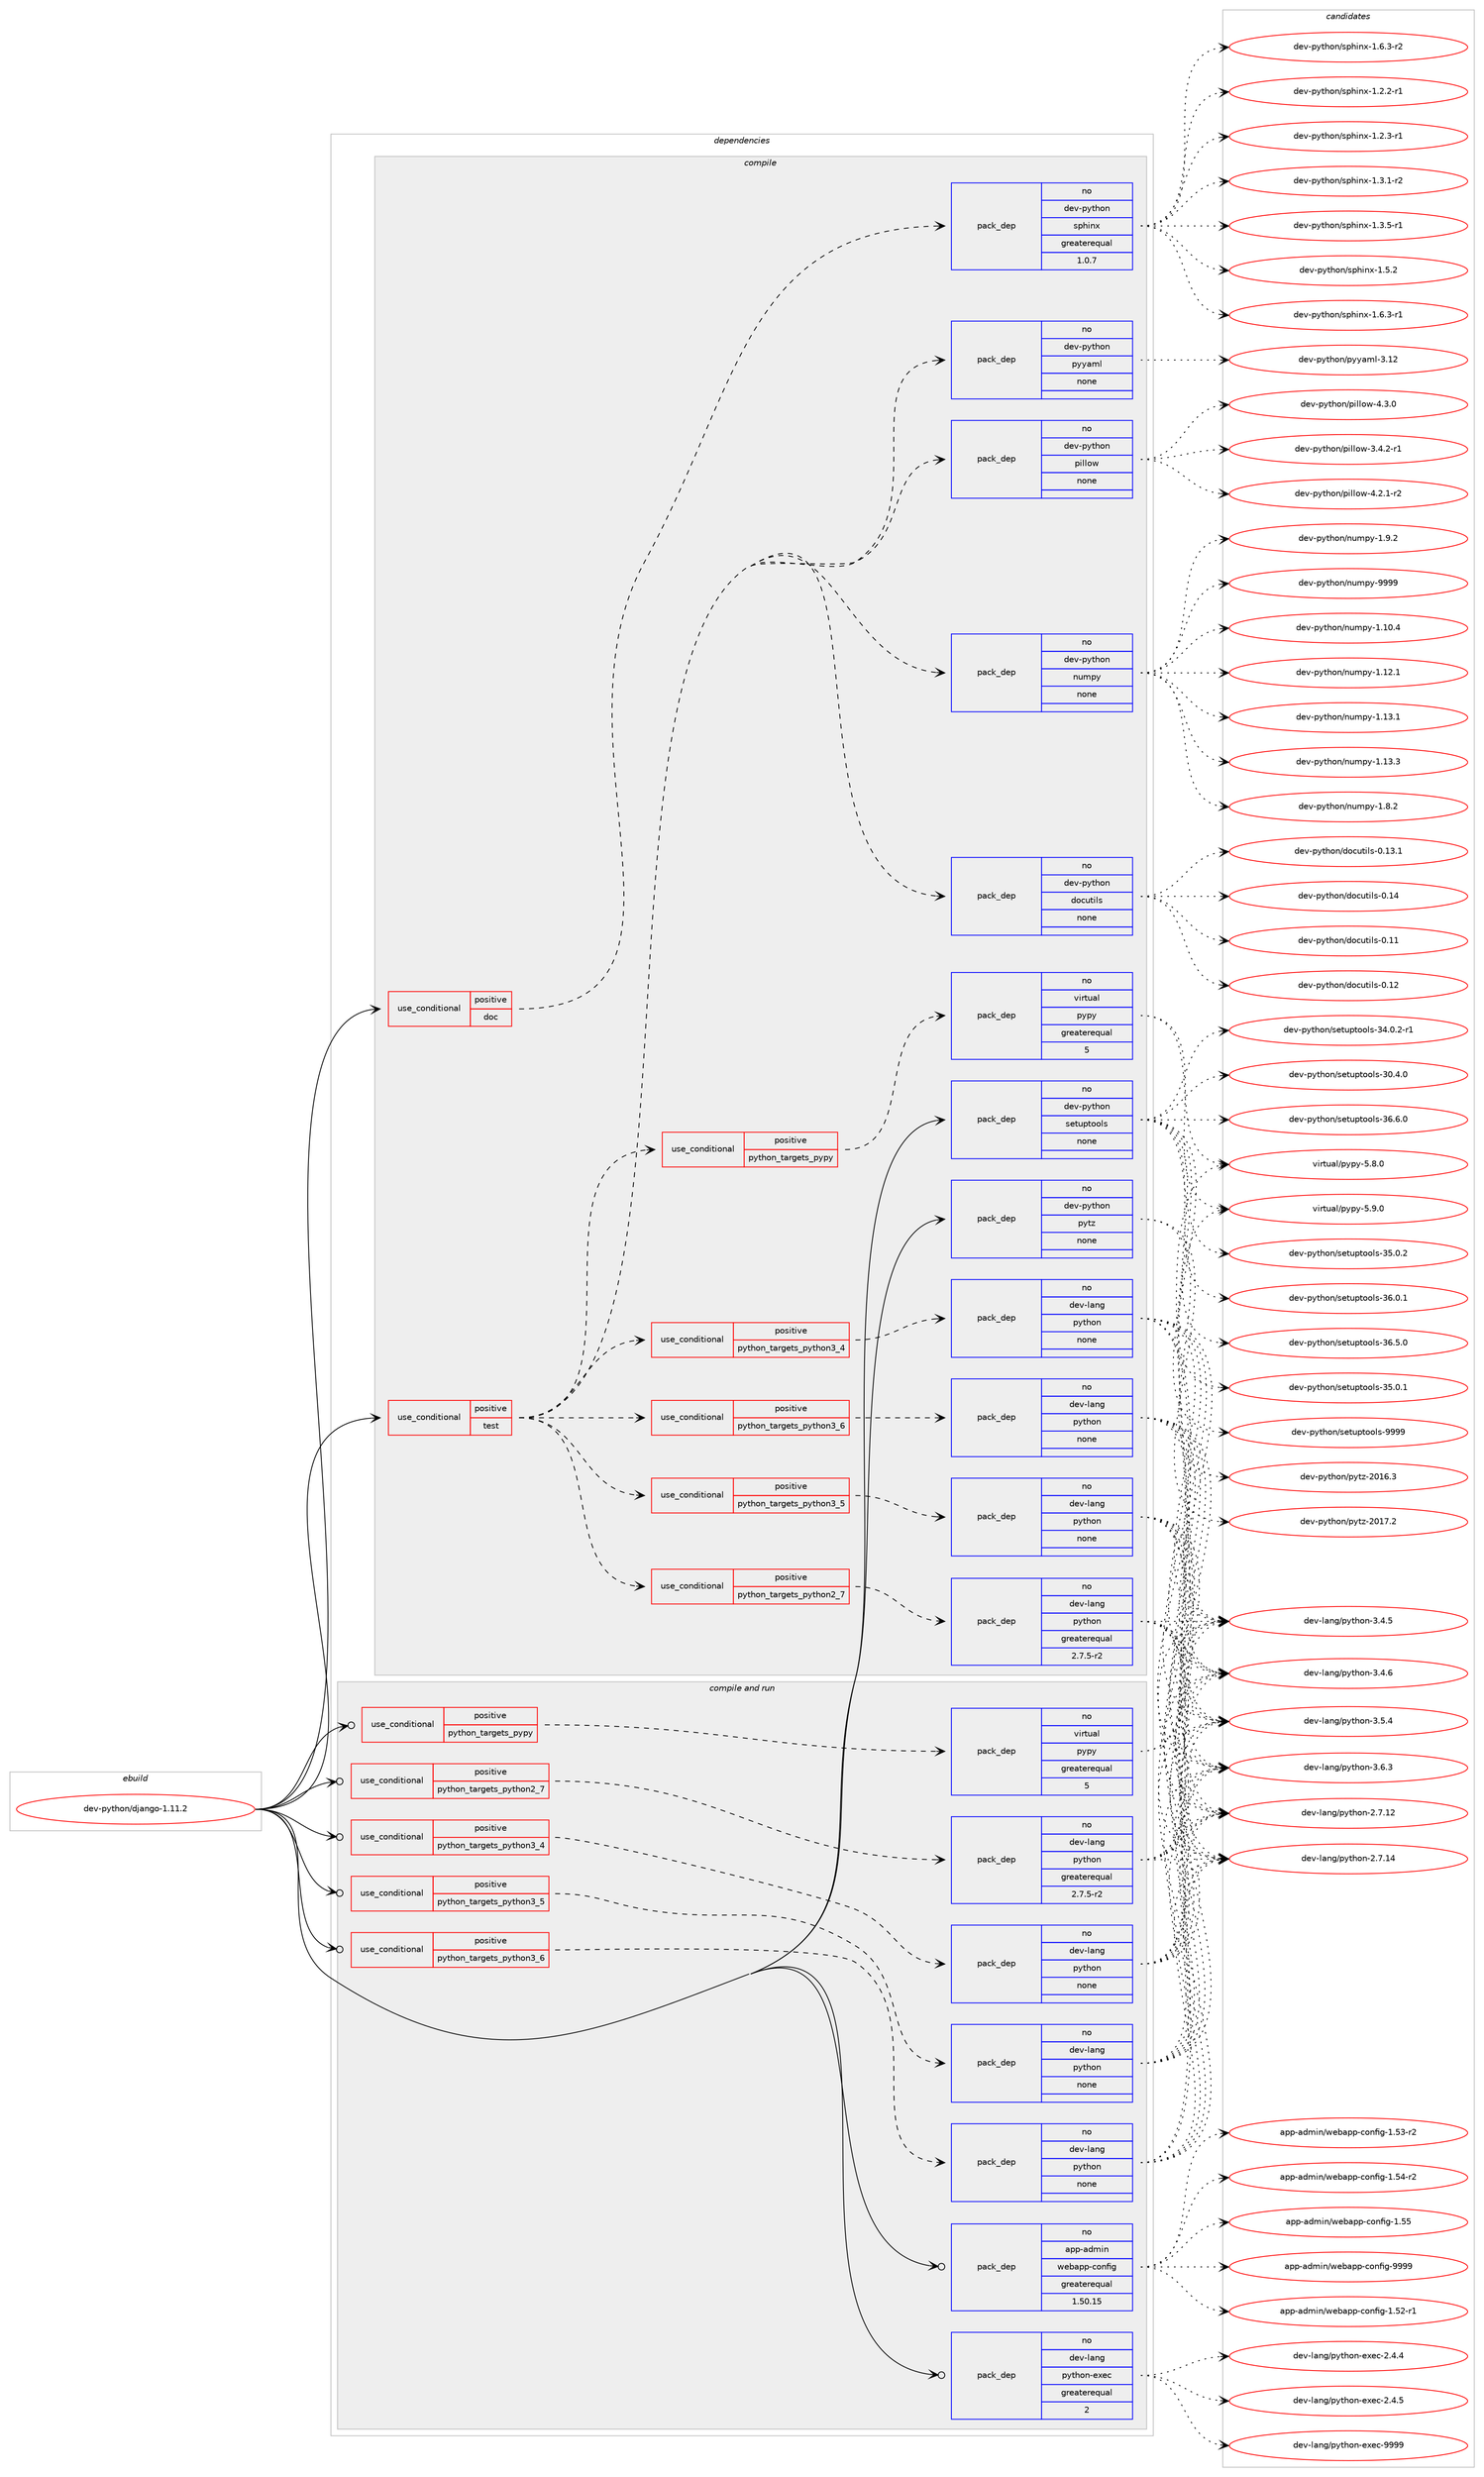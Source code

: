 digraph prolog {

# *************
# Graph options
# *************

newrank=true;
concentrate=true;
compound=true;
graph [rankdir=LR,fontname=Helvetica,fontsize=10,ranksep=1.5];#, ranksep=2.5, nodesep=0.2];
edge  [arrowhead=vee];
node  [fontname=Helvetica,fontsize=10];

# **********
# The ebuild
# **********

subgraph cluster_leftcol {
color=gray;
rank=same;
label=<<i>ebuild</i>>;
id [label="dev-python/django-1.11.2", color=red, width=4, href="../dev-python/django-1.11.2.svg"];
}

# ****************
# The dependencies
# ****************

subgraph cluster_midcol {
color=gray;
label=<<i>dependencies</i>>;
subgraph cluster_compile {
fillcolor="#eeeeee";
style=filled;
label=<<i>compile</i>>;
subgraph cond31590 {
dependency153429 [label=<<TABLE BORDER="0" CELLBORDER="1" CELLSPACING="0" CELLPADDING="4"><TR><TD ROWSPAN="3" CELLPADDING="10">use_conditional</TD></TR><TR><TD>positive</TD></TR><TR><TD>doc</TD></TR></TABLE>>, shape=none, color=red];
subgraph pack118007 {
dependency153430 [label=<<TABLE BORDER="0" CELLBORDER="1" CELLSPACING="0" CELLPADDING="4" WIDTH="220"><TR><TD ROWSPAN="6" CELLPADDING="30">pack_dep</TD></TR><TR><TD WIDTH="110">no</TD></TR><TR><TD>dev-python</TD></TR><TR><TD>sphinx</TD></TR><TR><TD>greaterequal</TD></TR><TR><TD>1.0.7</TD></TR></TABLE>>, shape=none, color=blue];
}
dependency153429:e -> dependency153430:w [weight=20,style="dashed",arrowhead="vee"];
}
id:e -> dependency153429:w [weight=20,style="solid",arrowhead="vee"];
subgraph cond31591 {
dependency153431 [label=<<TABLE BORDER="0" CELLBORDER="1" CELLSPACING="0" CELLPADDING="4"><TR><TD ROWSPAN="3" CELLPADDING="10">use_conditional</TD></TR><TR><TD>positive</TD></TR><TR><TD>test</TD></TR></TABLE>>, shape=none, color=red];
subgraph cond31592 {
dependency153432 [label=<<TABLE BORDER="0" CELLBORDER="1" CELLSPACING="0" CELLPADDING="4"><TR><TD ROWSPAN="3" CELLPADDING="10">use_conditional</TD></TR><TR><TD>positive</TD></TR><TR><TD>python_targets_pypy</TD></TR></TABLE>>, shape=none, color=red];
subgraph pack118008 {
dependency153433 [label=<<TABLE BORDER="0" CELLBORDER="1" CELLSPACING="0" CELLPADDING="4" WIDTH="220"><TR><TD ROWSPAN="6" CELLPADDING="30">pack_dep</TD></TR><TR><TD WIDTH="110">no</TD></TR><TR><TD>virtual</TD></TR><TR><TD>pypy</TD></TR><TR><TD>greaterequal</TD></TR><TR><TD>5</TD></TR></TABLE>>, shape=none, color=blue];
}
dependency153432:e -> dependency153433:w [weight=20,style="dashed",arrowhead="vee"];
}
dependency153431:e -> dependency153432:w [weight=20,style="dashed",arrowhead="vee"];
subgraph cond31593 {
dependency153434 [label=<<TABLE BORDER="0" CELLBORDER="1" CELLSPACING="0" CELLPADDING="4"><TR><TD ROWSPAN="3" CELLPADDING="10">use_conditional</TD></TR><TR><TD>positive</TD></TR><TR><TD>python_targets_python2_7</TD></TR></TABLE>>, shape=none, color=red];
subgraph pack118009 {
dependency153435 [label=<<TABLE BORDER="0" CELLBORDER="1" CELLSPACING="0" CELLPADDING="4" WIDTH="220"><TR><TD ROWSPAN="6" CELLPADDING="30">pack_dep</TD></TR><TR><TD WIDTH="110">no</TD></TR><TR><TD>dev-lang</TD></TR><TR><TD>python</TD></TR><TR><TD>greaterequal</TD></TR><TR><TD>2.7.5-r2</TD></TR></TABLE>>, shape=none, color=blue];
}
dependency153434:e -> dependency153435:w [weight=20,style="dashed",arrowhead="vee"];
}
dependency153431:e -> dependency153434:w [weight=20,style="dashed",arrowhead="vee"];
subgraph cond31594 {
dependency153436 [label=<<TABLE BORDER="0" CELLBORDER="1" CELLSPACING="0" CELLPADDING="4"><TR><TD ROWSPAN="3" CELLPADDING="10">use_conditional</TD></TR><TR><TD>positive</TD></TR><TR><TD>python_targets_python3_4</TD></TR></TABLE>>, shape=none, color=red];
subgraph pack118010 {
dependency153437 [label=<<TABLE BORDER="0" CELLBORDER="1" CELLSPACING="0" CELLPADDING="4" WIDTH="220"><TR><TD ROWSPAN="6" CELLPADDING="30">pack_dep</TD></TR><TR><TD WIDTH="110">no</TD></TR><TR><TD>dev-lang</TD></TR><TR><TD>python</TD></TR><TR><TD>none</TD></TR><TR><TD></TD></TR></TABLE>>, shape=none, color=blue];
}
dependency153436:e -> dependency153437:w [weight=20,style="dashed",arrowhead="vee"];
}
dependency153431:e -> dependency153436:w [weight=20,style="dashed",arrowhead="vee"];
subgraph cond31595 {
dependency153438 [label=<<TABLE BORDER="0" CELLBORDER="1" CELLSPACING="0" CELLPADDING="4"><TR><TD ROWSPAN="3" CELLPADDING="10">use_conditional</TD></TR><TR><TD>positive</TD></TR><TR><TD>python_targets_python3_5</TD></TR></TABLE>>, shape=none, color=red];
subgraph pack118011 {
dependency153439 [label=<<TABLE BORDER="0" CELLBORDER="1" CELLSPACING="0" CELLPADDING="4" WIDTH="220"><TR><TD ROWSPAN="6" CELLPADDING="30">pack_dep</TD></TR><TR><TD WIDTH="110">no</TD></TR><TR><TD>dev-lang</TD></TR><TR><TD>python</TD></TR><TR><TD>none</TD></TR><TR><TD></TD></TR></TABLE>>, shape=none, color=blue];
}
dependency153438:e -> dependency153439:w [weight=20,style="dashed",arrowhead="vee"];
}
dependency153431:e -> dependency153438:w [weight=20,style="dashed",arrowhead="vee"];
subgraph cond31596 {
dependency153440 [label=<<TABLE BORDER="0" CELLBORDER="1" CELLSPACING="0" CELLPADDING="4"><TR><TD ROWSPAN="3" CELLPADDING="10">use_conditional</TD></TR><TR><TD>positive</TD></TR><TR><TD>python_targets_python3_6</TD></TR></TABLE>>, shape=none, color=red];
subgraph pack118012 {
dependency153441 [label=<<TABLE BORDER="0" CELLBORDER="1" CELLSPACING="0" CELLPADDING="4" WIDTH="220"><TR><TD ROWSPAN="6" CELLPADDING="30">pack_dep</TD></TR><TR><TD WIDTH="110">no</TD></TR><TR><TD>dev-lang</TD></TR><TR><TD>python</TD></TR><TR><TD>none</TD></TR><TR><TD></TD></TR></TABLE>>, shape=none, color=blue];
}
dependency153440:e -> dependency153441:w [weight=20,style="dashed",arrowhead="vee"];
}
dependency153431:e -> dependency153440:w [weight=20,style="dashed",arrowhead="vee"];
subgraph pack118013 {
dependency153442 [label=<<TABLE BORDER="0" CELLBORDER="1" CELLSPACING="0" CELLPADDING="4" WIDTH="220"><TR><TD ROWSPAN="6" CELLPADDING="30">pack_dep</TD></TR><TR><TD WIDTH="110">no</TD></TR><TR><TD>dev-python</TD></TR><TR><TD>docutils</TD></TR><TR><TD>none</TD></TR><TR><TD></TD></TR></TABLE>>, shape=none, color=blue];
}
dependency153431:e -> dependency153442:w [weight=20,style="dashed",arrowhead="vee"];
subgraph pack118014 {
dependency153443 [label=<<TABLE BORDER="0" CELLBORDER="1" CELLSPACING="0" CELLPADDING="4" WIDTH="220"><TR><TD ROWSPAN="6" CELLPADDING="30">pack_dep</TD></TR><TR><TD WIDTH="110">no</TD></TR><TR><TD>dev-python</TD></TR><TR><TD>numpy</TD></TR><TR><TD>none</TD></TR><TR><TD></TD></TR></TABLE>>, shape=none, color=blue];
}
dependency153431:e -> dependency153443:w [weight=20,style="dashed",arrowhead="vee"];
subgraph pack118015 {
dependency153444 [label=<<TABLE BORDER="0" CELLBORDER="1" CELLSPACING="0" CELLPADDING="4" WIDTH="220"><TR><TD ROWSPAN="6" CELLPADDING="30">pack_dep</TD></TR><TR><TD WIDTH="110">no</TD></TR><TR><TD>dev-python</TD></TR><TR><TD>pillow</TD></TR><TR><TD>none</TD></TR><TR><TD></TD></TR></TABLE>>, shape=none, color=blue];
}
dependency153431:e -> dependency153444:w [weight=20,style="dashed",arrowhead="vee"];
subgraph pack118016 {
dependency153445 [label=<<TABLE BORDER="0" CELLBORDER="1" CELLSPACING="0" CELLPADDING="4" WIDTH="220"><TR><TD ROWSPAN="6" CELLPADDING="30">pack_dep</TD></TR><TR><TD WIDTH="110">no</TD></TR><TR><TD>dev-python</TD></TR><TR><TD>pyyaml</TD></TR><TR><TD>none</TD></TR><TR><TD></TD></TR></TABLE>>, shape=none, color=blue];
}
dependency153431:e -> dependency153445:w [weight=20,style="dashed",arrowhead="vee"];
}
id:e -> dependency153431:w [weight=20,style="solid",arrowhead="vee"];
subgraph pack118017 {
dependency153446 [label=<<TABLE BORDER="0" CELLBORDER="1" CELLSPACING="0" CELLPADDING="4" WIDTH="220"><TR><TD ROWSPAN="6" CELLPADDING="30">pack_dep</TD></TR><TR><TD WIDTH="110">no</TD></TR><TR><TD>dev-python</TD></TR><TR><TD>pytz</TD></TR><TR><TD>none</TD></TR><TR><TD></TD></TR></TABLE>>, shape=none, color=blue];
}
id:e -> dependency153446:w [weight=20,style="solid",arrowhead="vee"];
subgraph pack118018 {
dependency153447 [label=<<TABLE BORDER="0" CELLBORDER="1" CELLSPACING="0" CELLPADDING="4" WIDTH="220"><TR><TD ROWSPAN="6" CELLPADDING="30">pack_dep</TD></TR><TR><TD WIDTH="110">no</TD></TR><TR><TD>dev-python</TD></TR><TR><TD>setuptools</TD></TR><TR><TD>none</TD></TR><TR><TD></TD></TR></TABLE>>, shape=none, color=blue];
}
id:e -> dependency153447:w [weight=20,style="solid",arrowhead="vee"];
}
subgraph cluster_compileandrun {
fillcolor="#eeeeee";
style=filled;
label=<<i>compile and run</i>>;
subgraph cond31597 {
dependency153448 [label=<<TABLE BORDER="0" CELLBORDER="1" CELLSPACING="0" CELLPADDING="4"><TR><TD ROWSPAN="3" CELLPADDING="10">use_conditional</TD></TR><TR><TD>positive</TD></TR><TR><TD>python_targets_pypy</TD></TR></TABLE>>, shape=none, color=red];
subgraph pack118019 {
dependency153449 [label=<<TABLE BORDER="0" CELLBORDER="1" CELLSPACING="0" CELLPADDING="4" WIDTH="220"><TR><TD ROWSPAN="6" CELLPADDING="30">pack_dep</TD></TR><TR><TD WIDTH="110">no</TD></TR><TR><TD>virtual</TD></TR><TR><TD>pypy</TD></TR><TR><TD>greaterequal</TD></TR><TR><TD>5</TD></TR></TABLE>>, shape=none, color=blue];
}
dependency153448:e -> dependency153449:w [weight=20,style="dashed",arrowhead="vee"];
}
id:e -> dependency153448:w [weight=20,style="solid",arrowhead="odotvee"];
subgraph cond31598 {
dependency153450 [label=<<TABLE BORDER="0" CELLBORDER="1" CELLSPACING="0" CELLPADDING="4"><TR><TD ROWSPAN="3" CELLPADDING="10">use_conditional</TD></TR><TR><TD>positive</TD></TR><TR><TD>python_targets_python2_7</TD></TR></TABLE>>, shape=none, color=red];
subgraph pack118020 {
dependency153451 [label=<<TABLE BORDER="0" CELLBORDER="1" CELLSPACING="0" CELLPADDING="4" WIDTH="220"><TR><TD ROWSPAN="6" CELLPADDING="30">pack_dep</TD></TR><TR><TD WIDTH="110">no</TD></TR><TR><TD>dev-lang</TD></TR><TR><TD>python</TD></TR><TR><TD>greaterequal</TD></TR><TR><TD>2.7.5-r2</TD></TR></TABLE>>, shape=none, color=blue];
}
dependency153450:e -> dependency153451:w [weight=20,style="dashed",arrowhead="vee"];
}
id:e -> dependency153450:w [weight=20,style="solid",arrowhead="odotvee"];
subgraph cond31599 {
dependency153452 [label=<<TABLE BORDER="0" CELLBORDER="1" CELLSPACING="0" CELLPADDING="4"><TR><TD ROWSPAN="3" CELLPADDING="10">use_conditional</TD></TR><TR><TD>positive</TD></TR><TR><TD>python_targets_python3_4</TD></TR></TABLE>>, shape=none, color=red];
subgraph pack118021 {
dependency153453 [label=<<TABLE BORDER="0" CELLBORDER="1" CELLSPACING="0" CELLPADDING="4" WIDTH="220"><TR><TD ROWSPAN="6" CELLPADDING="30">pack_dep</TD></TR><TR><TD WIDTH="110">no</TD></TR><TR><TD>dev-lang</TD></TR><TR><TD>python</TD></TR><TR><TD>none</TD></TR><TR><TD></TD></TR></TABLE>>, shape=none, color=blue];
}
dependency153452:e -> dependency153453:w [weight=20,style="dashed",arrowhead="vee"];
}
id:e -> dependency153452:w [weight=20,style="solid",arrowhead="odotvee"];
subgraph cond31600 {
dependency153454 [label=<<TABLE BORDER="0" CELLBORDER="1" CELLSPACING="0" CELLPADDING="4"><TR><TD ROWSPAN="3" CELLPADDING="10">use_conditional</TD></TR><TR><TD>positive</TD></TR><TR><TD>python_targets_python3_5</TD></TR></TABLE>>, shape=none, color=red];
subgraph pack118022 {
dependency153455 [label=<<TABLE BORDER="0" CELLBORDER="1" CELLSPACING="0" CELLPADDING="4" WIDTH="220"><TR><TD ROWSPAN="6" CELLPADDING="30">pack_dep</TD></TR><TR><TD WIDTH="110">no</TD></TR><TR><TD>dev-lang</TD></TR><TR><TD>python</TD></TR><TR><TD>none</TD></TR><TR><TD></TD></TR></TABLE>>, shape=none, color=blue];
}
dependency153454:e -> dependency153455:w [weight=20,style="dashed",arrowhead="vee"];
}
id:e -> dependency153454:w [weight=20,style="solid",arrowhead="odotvee"];
subgraph cond31601 {
dependency153456 [label=<<TABLE BORDER="0" CELLBORDER="1" CELLSPACING="0" CELLPADDING="4"><TR><TD ROWSPAN="3" CELLPADDING="10">use_conditional</TD></TR><TR><TD>positive</TD></TR><TR><TD>python_targets_python3_6</TD></TR></TABLE>>, shape=none, color=red];
subgraph pack118023 {
dependency153457 [label=<<TABLE BORDER="0" CELLBORDER="1" CELLSPACING="0" CELLPADDING="4" WIDTH="220"><TR><TD ROWSPAN="6" CELLPADDING="30">pack_dep</TD></TR><TR><TD WIDTH="110">no</TD></TR><TR><TD>dev-lang</TD></TR><TR><TD>python</TD></TR><TR><TD>none</TD></TR><TR><TD></TD></TR></TABLE>>, shape=none, color=blue];
}
dependency153456:e -> dependency153457:w [weight=20,style="dashed",arrowhead="vee"];
}
id:e -> dependency153456:w [weight=20,style="solid",arrowhead="odotvee"];
subgraph pack118024 {
dependency153458 [label=<<TABLE BORDER="0" CELLBORDER="1" CELLSPACING="0" CELLPADDING="4" WIDTH="220"><TR><TD ROWSPAN="6" CELLPADDING="30">pack_dep</TD></TR><TR><TD WIDTH="110">no</TD></TR><TR><TD>app-admin</TD></TR><TR><TD>webapp-config</TD></TR><TR><TD>greaterequal</TD></TR><TR><TD>1.50.15</TD></TR></TABLE>>, shape=none, color=blue];
}
id:e -> dependency153458:w [weight=20,style="solid",arrowhead="odotvee"];
subgraph pack118025 {
dependency153459 [label=<<TABLE BORDER="0" CELLBORDER="1" CELLSPACING="0" CELLPADDING="4" WIDTH="220"><TR><TD ROWSPAN="6" CELLPADDING="30">pack_dep</TD></TR><TR><TD WIDTH="110">no</TD></TR><TR><TD>dev-lang</TD></TR><TR><TD>python-exec</TD></TR><TR><TD>greaterequal</TD></TR><TR><TD>2</TD></TR></TABLE>>, shape=none, color=blue];
}
id:e -> dependency153459:w [weight=20,style="solid",arrowhead="odotvee"];
}
subgraph cluster_run {
fillcolor="#eeeeee";
style=filled;
label=<<i>run</i>>;
}
}

# **************
# The candidates
# **************

subgraph cluster_choices {
rank=same;
color=gray;
label=<<i>candidates</i>>;

subgraph choice118007 {
color=black;
nodesep=1;
choice10010111845112121116104111110471151121041051101204549465046504511449 [label="dev-python/sphinx-1.2.2-r1", color=red, width=4,href="../dev-python/sphinx-1.2.2-r1.svg"];
choice10010111845112121116104111110471151121041051101204549465046514511449 [label="dev-python/sphinx-1.2.3-r1", color=red, width=4,href="../dev-python/sphinx-1.2.3-r1.svg"];
choice10010111845112121116104111110471151121041051101204549465146494511450 [label="dev-python/sphinx-1.3.1-r2", color=red, width=4,href="../dev-python/sphinx-1.3.1-r2.svg"];
choice10010111845112121116104111110471151121041051101204549465146534511449 [label="dev-python/sphinx-1.3.5-r1", color=red, width=4,href="../dev-python/sphinx-1.3.5-r1.svg"];
choice1001011184511212111610411111047115112104105110120454946534650 [label="dev-python/sphinx-1.5.2", color=red, width=4,href="../dev-python/sphinx-1.5.2.svg"];
choice10010111845112121116104111110471151121041051101204549465446514511449 [label="dev-python/sphinx-1.6.3-r1", color=red, width=4,href="../dev-python/sphinx-1.6.3-r1.svg"];
choice10010111845112121116104111110471151121041051101204549465446514511450 [label="dev-python/sphinx-1.6.3-r2", color=red, width=4,href="../dev-python/sphinx-1.6.3-r2.svg"];
dependency153430:e -> choice10010111845112121116104111110471151121041051101204549465046504511449:w [style=dotted,weight="100"];
dependency153430:e -> choice10010111845112121116104111110471151121041051101204549465046514511449:w [style=dotted,weight="100"];
dependency153430:e -> choice10010111845112121116104111110471151121041051101204549465146494511450:w [style=dotted,weight="100"];
dependency153430:e -> choice10010111845112121116104111110471151121041051101204549465146534511449:w [style=dotted,weight="100"];
dependency153430:e -> choice1001011184511212111610411111047115112104105110120454946534650:w [style=dotted,weight="100"];
dependency153430:e -> choice10010111845112121116104111110471151121041051101204549465446514511449:w [style=dotted,weight="100"];
dependency153430:e -> choice10010111845112121116104111110471151121041051101204549465446514511450:w [style=dotted,weight="100"];
}
subgraph choice118008 {
color=black;
nodesep=1;
choice1181051141161179710847112121112121455346564648 [label="virtual/pypy-5.8.0", color=red, width=4,href="../virtual/pypy-5.8.0.svg"];
choice1181051141161179710847112121112121455346574648 [label="virtual/pypy-5.9.0", color=red, width=4,href="../virtual/pypy-5.9.0.svg"];
dependency153433:e -> choice1181051141161179710847112121112121455346564648:w [style=dotted,weight="100"];
dependency153433:e -> choice1181051141161179710847112121112121455346574648:w [style=dotted,weight="100"];
}
subgraph choice118009 {
color=black;
nodesep=1;
choice10010111845108971101034711212111610411111045504655464950 [label="dev-lang/python-2.7.12", color=red, width=4,href="../dev-lang/python-2.7.12.svg"];
choice10010111845108971101034711212111610411111045504655464952 [label="dev-lang/python-2.7.14", color=red, width=4,href="../dev-lang/python-2.7.14.svg"];
choice100101118451089711010347112121116104111110455146524653 [label="dev-lang/python-3.4.5", color=red, width=4,href="../dev-lang/python-3.4.5.svg"];
choice100101118451089711010347112121116104111110455146524654 [label="dev-lang/python-3.4.6", color=red, width=4,href="../dev-lang/python-3.4.6.svg"];
choice100101118451089711010347112121116104111110455146534652 [label="dev-lang/python-3.5.4", color=red, width=4,href="../dev-lang/python-3.5.4.svg"];
choice100101118451089711010347112121116104111110455146544651 [label="dev-lang/python-3.6.3", color=red, width=4,href="../dev-lang/python-3.6.3.svg"];
dependency153435:e -> choice10010111845108971101034711212111610411111045504655464950:w [style=dotted,weight="100"];
dependency153435:e -> choice10010111845108971101034711212111610411111045504655464952:w [style=dotted,weight="100"];
dependency153435:e -> choice100101118451089711010347112121116104111110455146524653:w [style=dotted,weight="100"];
dependency153435:e -> choice100101118451089711010347112121116104111110455146524654:w [style=dotted,weight="100"];
dependency153435:e -> choice100101118451089711010347112121116104111110455146534652:w [style=dotted,weight="100"];
dependency153435:e -> choice100101118451089711010347112121116104111110455146544651:w [style=dotted,weight="100"];
}
subgraph choice118010 {
color=black;
nodesep=1;
choice10010111845108971101034711212111610411111045504655464950 [label="dev-lang/python-2.7.12", color=red, width=4,href="../dev-lang/python-2.7.12.svg"];
choice10010111845108971101034711212111610411111045504655464952 [label="dev-lang/python-2.7.14", color=red, width=4,href="../dev-lang/python-2.7.14.svg"];
choice100101118451089711010347112121116104111110455146524653 [label="dev-lang/python-3.4.5", color=red, width=4,href="../dev-lang/python-3.4.5.svg"];
choice100101118451089711010347112121116104111110455146524654 [label="dev-lang/python-3.4.6", color=red, width=4,href="../dev-lang/python-3.4.6.svg"];
choice100101118451089711010347112121116104111110455146534652 [label="dev-lang/python-3.5.4", color=red, width=4,href="../dev-lang/python-3.5.4.svg"];
choice100101118451089711010347112121116104111110455146544651 [label="dev-lang/python-3.6.3", color=red, width=4,href="../dev-lang/python-3.6.3.svg"];
dependency153437:e -> choice10010111845108971101034711212111610411111045504655464950:w [style=dotted,weight="100"];
dependency153437:e -> choice10010111845108971101034711212111610411111045504655464952:w [style=dotted,weight="100"];
dependency153437:e -> choice100101118451089711010347112121116104111110455146524653:w [style=dotted,weight="100"];
dependency153437:e -> choice100101118451089711010347112121116104111110455146524654:w [style=dotted,weight="100"];
dependency153437:e -> choice100101118451089711010347112121116104111110455146534652:w [style=dotted,weight="100"];
dependency153437:e -> choice100101118451089711010347112121116104111110455146544651:w [style=dotted,weight="100"];
}
subgraph choice118011 {
color=black;
nodesep=1;
choice10010111845108971101034711212111610411111045504655464950 [label="dev-lang/python-2.7.12", color=red, width=4,href="../dev-lang/python-2.7.12.svg"];
choice10010111845108971101034711212111610411111045504655464952 [label="dev-lang/python-2.7.14", color=red, width=4,href="../dev-lang/python-2.7.14.svg"];
choice100101118451089711010347112121116104111110455146524653 [label="dev-lang/python-3.4.5", color=red, width=4,href="../dev-lang/python-3.4.5.svg"];
choice100101118451089711010347112121116104111110455146524654 [label="dev-lang/python-3.4.6", color=red, width=4,href="../dev-lang/python-3.4.6.svg"];
choice100101118451089711010347112121116104111110455146534652 [label="dev-lang/python-3.5.4", color=red, width=4,href="../dev-lang/python-3.5.4.svg"];
choice100101118451089711010347112121116104111110455146544651 [label="dev-lang/python-3.6.3", color=red, width=4,href="../dev-lang/python-3.6.3.svg"];
dependency153439:e -> choice10010111845108971101034711212111610411111045504655464950:w [style=dotted,weight="100"];
dependency153439:e -> choice10010111845108971101034711212111610411111045504655464952:w [style=dotted,weight="100"];
dependency153439:e -> choice100101118451089711010347112121116104111110455146524653:w [style=dotted,weight="100"];
dependency153439:e -> choice100101118451089711010347112121116104111110455146524654:w [style=dotted,weight="100"];
dependency153439:e -> choice100101118451089711010347112121116104111110455146534652:w [style=dotted,weight="100"];
dependency153439:e -> choice100101118451089711010347112121116104111110455146544651:w [style=dotted,weight="100"];
}
subgraph choice118012 {
color=black;
nodesep=1;
choice10010111845108971101034711212111610411111045504655464950 [label="dev-lang/python-2.7.12", color=red, width=4,href="../dev-lang/python-2.7.12.svg"];
choice10010111845108971101034711212111610411111045504655464952 [label="dev-lang/python-2.7.14", color=red, width=4,href="../dev-lang/python-2.7.14.svg"];
choice100101118451089711010347112121116104111110455146524653 [label="dev-lang/python-3.4.5", color=red, width=4,href="../dev-lang/python-3.4.5.svg"];
choice100101118451089711010347112121116104111110455146524654 [label="dev-lang/python-3.4.6", color=red, width=4,href="../dev-lang/python-3.4.6.svg"];
choice100101118451089711010347112121116104111110455146534652 [label="dev-lang/python-3.5.4", color=red, width=4,href="../dev-lang/python-3.5.4.svg"];
choice100101118451089711010347112121116104111110455146544651 [label="dev-lang/python-3.6.3", color=red, width=4,href="../dev-lang/python-3.6.3.svg"];
dependency153441:e -> choice10010111845108971101034711212111610411111045504655464950:w [style=dotted,weight="100"];
dependency153441:e -> choice10010111845108971101034711212111610411111045504655464952:w [style=dotted,weight="100"];
dependency153441:e -> choice100101118451089711010347112121116104111110455146524653:w [style=dotted,weight="100"];
dependency153441:e -> choice100101118451089711010347112121116104111110455146524654:w [style=dotted,weight="100"];
dependency153441:e -> choice100101118451089711010347112121116104111110455146534652:w [style=dotted,weight="100"];
dependency153441:e -> choice100101118451089711010347112121116104111110455146544651:w [style=dotted,weight="100"];
}
subgraph choice118013 {
color=black;
nodesep=1;
choice1001011184511212111610411111047100111991171161051081154548464949 [label="dev-python/docutils-0.11", color=red, width=4,href="../dev-python/docutils-0.11.svg"];
choice1001011184511212111610411111047100111991171161051081154548464950 [label="dev-python/docutils-0.12", color=red, width=4,href="../dev-python/docutils-0.12.svg"];
choice10010111845112121116104111110471001119911711610510811545484649514649 [label="dev-python/docutils-0.13.1", color=red, width=4,href="../dev-python/docutils-0.13.1.svg"];
choice1001011184511212111610411111047100111991171161051081154548464952 [label="dev-python/docutils-0.14", color=red, width=4,href="../dev-python/docutils-0.14.svg"];
dependency153442:e -> choice1001011184511212111610411111047100111991171161051081154548464949:w [style=dotted,weight="100"];
dependency153442:e -> choice1001011184511212111610411111047100111991171161051081154548464950:w [style=dotted,weight="100"];
dependency153442:e -> choice10010111845112121116104111110471001119911711610510811545484649514649:w [style=dotted,weight="100"];
dependency153442:e -> choice1001011184511212111610411111047100111991171161051081154548464952:w [style=dotted,weight="100"];
}
subgraph choice118014 {
color=black;
nodesep=1;
choice100101118451121211161041111104711011710911212145494649484652 [label="dev-python/numpy-1.10.4", color=red, width=4,href="../dev-python/numpy-1.10.4.svg"];
choice100101118451121211161041111104711011710911212145494649504649 [label="dev-python/numpy-1.12.1", color=red, width=4,href="../dev-python/numpy-1.12.1.svg"];
choice100101118451121211161041111104711011710911212145494649514649 [label="dev-python/numpy-1.13.1", color=red, width=4,href="../dev-python/numpy-1.13.1.svg"];
choice100101118451121211161041111104711011710911212145494649514651 [label="dev-python/numpy-1.13.3", color=red, width=4,href="../dev-python/numpy-1.13.3.svg"];
choice1001011184511212111610411111047110117109112121454946564650 [label="dev-python/numpy-1.8.2", color=red, width=4,href="../dev-python/numpy-1.8.2.svg"];
choice1001011184511212111610411111047110117109112121454946574650 [label="dev-python/numpy-1.9.2", color=red, width=4,href="../dev-python/numpy-1.9.2.svg"];
choice10010111845112121116104111110471101171091121214557575757 [label="dev-python/numpy-9999", color=red, width=4,href="../dev-python/numpy-9999.svg"];
dependency153443:e -> choice100101118451121211161041111104711011710911212145494649484652:w [style=dotted,weight="100"];
dependency153443:e -> choice100101118451121211161041111104711011710911212145494649504649:w [style=dotted,weight="100"];
dependency153443:e -> choice100101118451121211161041111104711011710911212145494649514649:w [style=dotted,weight="100"];
dependency153443:e -> choice100101118451121211161041111104711011710911212145494649514651:w [style=dotted,weight="100"];
dependency153443:e -> choice1001011184511212111610411111047110117109112121454946564650:w [style=dotted,weight="100"];
dependency153443:e -> choice1001011184511212111610411111047110117109112121454946574650:w [style=dotted,weight="100"];
dependency153443:e -> choice10010111845112121116104111110471101171091121214557575757:w [style=dotted,weight="100"];
}
subgraph choice118015 {
color=black;
nodesep=1;
choice10010111845112121116104111110471121051081081111194551465246504511449 [label="dev-python/pillow-3.4.2-r1", color=red, width=4,href="../dev-python/pillow-3.4.2-r1.svg"];
choice10010111845112121116104111110471121051081081111194552465046494511450 [label="dev-python/pillow-4.2.1-r2", color=red, width=4,href="../dev-python/pillow-4.2.1-r2.svg"];
choice1001011184511212111610411111047112105108108111119455246514648 [label="dev-python/pillow-4.3.0", color=red, width=4,href="../dev-python/pillow-4.3.0.svg"];
dependency153444:e -> choice10010111845112121116104111110471121051081081111194551465246504511449:w [style=dotted,weight="100"];
dependency153444:e -> choice10010111845112121116104111110471121051081081111194552465046494511450:w [style=dotted,weight="100"];
dependency153444:e -> choice1001011184511212111610411111047112105108108111119455246514648:w [style=dotted,weight="100"];
}
subgraph choice118016 {
color=black;
nodesep=1;
choice1001011184511212111610411111047112121121971091084551464950 [label="dev-python/pyyaml-3.12", color=red, width=4,href="../dev-python/pyyaml-3.12.svg"];
dependency153445:e -> choice1001011184511212111610411111047112121121971091084551464950:w [style=dotted,weight="100"];
}
subgraph choice118017 {
color=black;
nodesep=1;
choice100101118451121211161041111104711212111612245504849544651 [label="dev-python/pytz-2016.3", color=red, width=4,href="../dev-python/pytz-2016.3.svg"];
choice100101118451121211161041111104711212111612245504849554650 [label="dev-python/pytz-2017.2", color=red, width=4,href="../dev-python/pytz-2017.2.svg"];
dependency153446:e -> choice100101118451121211161041111104711212111612245504849544651:w [style=dotted,weight="100"];
dependency153446:e -> choice100101118451121211161041111104711212111612245504849554650:w [style=dotted,weight="100"];
}
subgraph choice118018 {
color=black;
nodesep=1;
choice100101118451121211161041111104711510111611711211611111110811545514846524648 [label="dev-python/setuptools-30.4.0", color=red, width=4,href="../dev-python/setuptools-30.4.0.svg"];
choice1001011184511212111610411111047115101116117112116111111108115455152464846504511449 [label="dev-python/setuptools-34.0.2-r1", color=red, width=4,href="../dev-python/setuptools-34.0.2-r1.svg"];
choice100101118451121211161041111104711510111611711211611111110811545515346484649 [label="dev-python/setuptools-35.0.1", color=red, width=4,href="../dev-python/setuptools-35.0.1.svg"];
choice100101118451121211161041111104711510111611711211611111110811545515346484650 [label="dev-python/setuptools-35.0.2", color=red, width=4,href="../dev-python/setuptools-35.0.2.svg"];
choice100101118451121211161041111104711510111611711211611111110811545515446484649 [label="dev-python/setuptools-36.0.1", color=red, width=4,href="../dev-python/setuptools-36.0.1.svg"];
choice100101118451121211161041111104711510111611711211611111110811545515446534648 [label="dev-python/setuptools-36.5.0", color=red, width=4,href="../dev-python/setuptools-36.5.0.svg"];
choice100101118451121211161041111104711510111611711211611111110811545515446544648 [label="dev-python/setuptools-36.6.0", color=red, width=4,href="../dev-python/setuptools-36.6.0.svg"];
choice10010111845112121116104111110471151011161171121161111111081154557575757 [label="dev-python/setuptools-9999", color=red, width=4,href="../dev-python/setuptools-9999.svg"];
dependency153447:e -> choice100101118451121211161041111104711510111611711211611111110811545514846524648:w [style=dotted,weight="100"];
dependency153447:e -> choice1001011184511212111610411111047115101116117112116111111108115455152464846504511449:w [style=dotted,weight="100"];
dependency153447:e -> choice100101118451121211161041111104711510111611711211611111110811545515346484649:w [style=dotted,weight="100"];
dependency153447:e -> choice100101118451121211161041111104711510111611711211611111110811545515346484650:w [style=dotted,weight="100"];
dependency153447:e -> choice100101118451121211161041111104711510111611711211611111110811545515446484649:w [style=dotted,weight="100"];
dependency153447:e -> choice100101118451121211161041111104711510111611711211611111110811545515446534648:w [style=dotted,weight="100"];
dependency153447:e -> choice100101118451121211161041111104711510111611711211611111110811545515446544648:w [style=dotted,weight="100"];
dependency153447:e -> choice10010111845112121116104111110471151011161171121161111111081154557575757:w [style=dotted,weight="100"];
}
subgraph choice118019 {
color=black;
nodesep=1;
choice1181051141161179710847112121112121455346564648 [label="virtual/pypy-5.8.0", color=red, width=4,href="../virtual/pypy-5.8.0.svg"];
choice1181051141161179710847112121112121455346574648 [label="virtual/pypy-5.9.0", color=red, width=4,href="../virtual/pypy-5.9.0.svg"];
dependency153449:e -> choice1181051141161179710847112121112121455346564648:w [style=dotted,weight="100"];
dependency153449:e -> choice1181051141161179710847112121112121455346574648:w [style=dotted,weight="100"];
}
subgraph choice118020 {
color=black;
nodesep=1;
choice10010111845108971101034711212111610411111045504655464950 [label="dev-lang/python-2.7.12", color=red, width=4,href="../dev-lang/python-2.7.12.svg"];
choice10010111845108971101034711212111610411111045504655464952 [label="dev-lang/python-2.7.14", color=red, width=4,href="../dev-lang/python-2.7.14.svg"];
choice100101118451089711010347112121116104111110455146524653 [label="dev-lang/python-3.4.5", color=red, width=4,href="../dev-lang/python-3.4.5.svg"];
choice100101118451089711010347112121116104111110455146524654 [label="dev-lang/python-3.4.6", color=red, width=4,href="../dev-lang/python-3.4.6.svg"];
choice100101118451089711010347112121116104111110455146534652 [label="dev-lang/python-3.5.4", color=red, width=4,href="../dev-lang/python-3.5.4.svg"];
choice100101118451089711010347112121116104111110455146544651 [label="dev-lang/python-3.6.3", color=red, width=4,href="../dev-lang/python-3.6.3.svg"];
dependency153451:e -> choice10010111845108971101034711212111610411111045504655464950:w [style=dotted,weight="100"];
dependency153451:e -> choice10010111845108971101034711212111610411111045504655464952:w [style=dotted,weight="100"];
dependency153451:e -> choice100101118451089711010347112121116104111110455146524653:w [style=dotted,weight="100"];
dependency153451:e -> choice100101118451089711010347112121116104111110455146524654:w [style=dotted,weight="100"];
dependency153451:e -> choice100101118451089711010347112121116104111110455146534652:w [style=dotted,weight="100"];
dependency153451:e -> choice100101118451089711010347112121116104111110455146544651:w [style=dotted,weight="100"];
}
subgraph choice118021 {
color=black;
nodesep=1;
choice10010111845108971101034711212111610411111045504655464950 [label="dev-lang/python-2.7.12", color=red, width=4,href="../dev-lang/python-2.7.12.svg"];
choice10010111845108971101034711212111610411111045504655464952 [label="dev-lang/python-2.7.14", color=red, width=4,href="../dev-lang/python-2.7.14.svg"];
choice100101118451089711010347112121116104111110455146524653 [label="dev-lang/python-3.4.5", color=red, width=4,href="../dev-lang/python-3.4.5.svg"];
choice100101118451089711010347112121116104111110455146524654 [label="dev-lang/python-3.4.6", color=red, width=4,href="../dev-lang/python-3.4.6.svg"];
choice100101118451089711010347112121116104111110455146534652 [label="dev-lang/python-3.5.4", color=red, width=4,href="../dev-lang/python-3.5.4.svg"];
choice100101118451089711010347112121116104111110455146544651 [label="dev-lang/python-3.6.3", color=red, width=4,href="../dev-lang/python-3.6.3.svg"];
dependency153453:e -> choice10010111845108971101034711212111610411111045504655464950:w [style=dotted,weight="100"];
dependency153453:e -> choice10010111845108971101034711212111610411111045504655464952:w [style=dotted,weight="100"];
dependency153453:e -> choice100101118451089711010347112121116104111110455146524653:w [style=dotted,weight="100"];
dependency153453:e -> choice100101118451089711010347112121116104111110455146524654:w [style=dotted,weight="100"];
dependency153453:e -> choice100101118451089711010347112121116104111110455146534652:w [style=dotted,weight="100"];
dependency153453:e -> choice100101118451089711010347112121116104111110455146544651:w [style=dotted,weight="100"];
}
subgraph choice118022 {
color=black;
nodesep=1;
choice10010111845108971101034711212111610411111045504655464950 [label="dev-lang/python-2.7.12", color=red, width=4,href="../dev-lang/python-2.7.12.svg"];
choice10010111845108971101034711212111610411111045504655464952 [label="dev-lang/python-2.7.14", color=red, width=4,href="../dev-lang/python-2.7.14.svg"];
choice100101118451089711010347112121116104111110455146524653 [label="dev-lang/python-3.4.5", color=red, width=4,href="../dev-lang/python-3.4.5.svg"];
choice100101118451089711010347112121116104111110455146524654 [label="dev-lang/python-3.4.6", color=red, width=4,href="../dev-lang/python-3.4.6.svg"];
choice100101118451089711010347112121116104111110455146534652 [label="dev-lang/python-3.5.4", color=red, width=4,href="../dev-lang/python-3.5.4.svg"];
choice100101118451089711010347112121116104111110455146544651 [label="dev-lang/python-3.6.3", color=red, width=4,href="../dev-lang/python-3.6.3.svg"];
dependency153455:e -> choice10010111845108971101034711212111610411111045504655464950:w [style=dotted,weight="100"];
dependency153455:e -> choice10010111845108971101034711212111610411111045504655464952:w [style=dotted,weight="100"];
dependency153455:e -> choice100101118451089711010347112121116104111110455146524653:w [style=dotted,weight="100"];
dependency153455:e -> choice100101118451089711010347112121116104111110455146524654:w [style=dotted,weight="100"];
dependency153455:e -> choice100101118451089711010347112121116104111110455146534652:w [style=dotted,weight="100"];
dependency153455:e -> choice100101118451089711010347112121116104111110455146544651:w [style=dotted,weight="100"];
}
subgraph choice118023 {
color=black;
nodesep=1;
choice10010111845108971101034711212111610411111045504655464950 [label="dev-lang/python-2.7.12", color=red, width=4,href="../dev-lang/python-2.7.12.svg"];
choice10010111845108971101034711212111610411111045504655464952 [label="dev-lang/python-2.7.14", color=red, width=4,href="../dev-lang/python-2.7.14.svg"];
choice100101118451089711010347112121116104111110455146524653 [label="dev-lang/python-3.4.5", color=red, width=4,href="../dev-lang/python-3.4.5.svg"];
choice100101118451089711010347112121116104111110455146524654 [label="dev-lang/python-3.4.6", color=red, width=4,href="../dev-lang/python-3.4.6.svg"];
choice100101118451089711010347112121116104111110455146534652 [label="dev-lang/python-3.5.4", color=red, width=4,href="../dev-lang/python-3.5.4.svg"];
choice100101118451089711010347112121116104111110455146544651 [label="dev-lang/python-3.6.3", color=red, width=4,href="../dev-lang/python-3.6.3.svg"];
dependency153457:e -> choice10010111845108971101034711212111610411111045504655464950:w [style=dotted,weight="100"];
dependency153457:e -> choice10010111845108971101034711212111610411111045504655464952:w [style=dotted,weight="100"];
dependency153457:e -> choice100101118451089711010347112121116104111110455146524653:w [style=dotted,weight="100"];
dependency153457:e -> choice100101118451089711010347112121116104111110455146524654:w [style=dotted,weight="100"];
dependency153457:e -> choice100101118451089711010347112121116104111110455146534652:w [style=dotted,weight="100"];
dependency153457:e -> choice100101118451089711010347112121116104111110455146544651:w [style=dotted,weight="100"];
}
subgraph choice118024 {
color=black;
nodesep=1;
choice971121124597100109105110471191019897112112459911111010210510345494653504511449 [label="app-admin/webapp-config-1.52-r1", color=red, width=4,href="../app-admin/webapp-config-1.52-r1.svg"];
choice971121124597100109105110471191019897112112459911111010210510345494653514511450 [label="app-admin/webapp-config-1.53-r2", color=red, width=4,href="../app-admin/webapp-config-1.53-r2.svg"];
choice971121124597100109105110471191019897112112459911111010210510345494653524511450 [label="app-admin/webapp-config-1.54-r2", color=red, width=4,href="../app-admin/webapp-config-1.54-r2.svg"];
choice97112112459710010910511047119101989711211245991111101021051034549465353 [label="app-admin/webapp-config-1.55", color=red, width=4,href="../app-admin/webapp-config-1.55.svg"];
choice97112112459710010910511047119101989711211245991111101021051034557575757 [label="app-admin/webapp-config-9999", color=red, width=4,href="../app-admin/webapp-config-9999.svg"];
dependency153458:e -> choice971121124597100109105110471191019897112112459911111010210510345494653504511449:w [style=dotted,weight="100"];
dependency153458:e -> choice971121124597100109105110471191019897112112459911111010210510345494653514511450:w [style=dotted,weight="100"];
dependency153458:e -> choice971121124597100109105110471191019897112112459911111010210510345494653524511450:w [style=dotted,weight="100"];
dependency153458:e -> choice97112112459710010910511047119101989711211245991111101021051034549465353:w [style=dotted,weight="100"];
dependency153458:e -> choice97112112459710010910511047119101989711211245991111101021051034557575757:w [style=dotted,weight="100"];
}
subgraph choice118025 {
color=black;
nodesep=1;
choice1001011184510897110103471121211161041111104510112010199455046524652 [label="dev-lang/python-exec-2.4.4", color=red, width=4,href="../dev-lang/python-exec-2.4.4.svg"];
choice1001011184510897110103471121211161041111104510112010199455046524653 [label="dev-lang/python-exec-2.4.5", color=red, width=4,href="../dev-lang/python-exec-2.4.5.svg"];
choice10010111845108971101034711212111610411111045101120101994557575757 [label="dev-lang/python-exec-9999", color=red, width=4,href="../dev-lang/python-exec-9999.svg"];
dependency153459:e -> choice1001011184510897110103471121211161041111104510112010199455046524652:w [style=dotted,weight="100"];
dependency153459:e -> choice1001011184510897110103471121211161041111104510112010199455046524653:w [style=dotted,weight="100"];
dependency153459:e -> choice10010111845108971101034711212111610411111045101120101994557575757:w [style=dotted,weight="100"];
}
}

}
